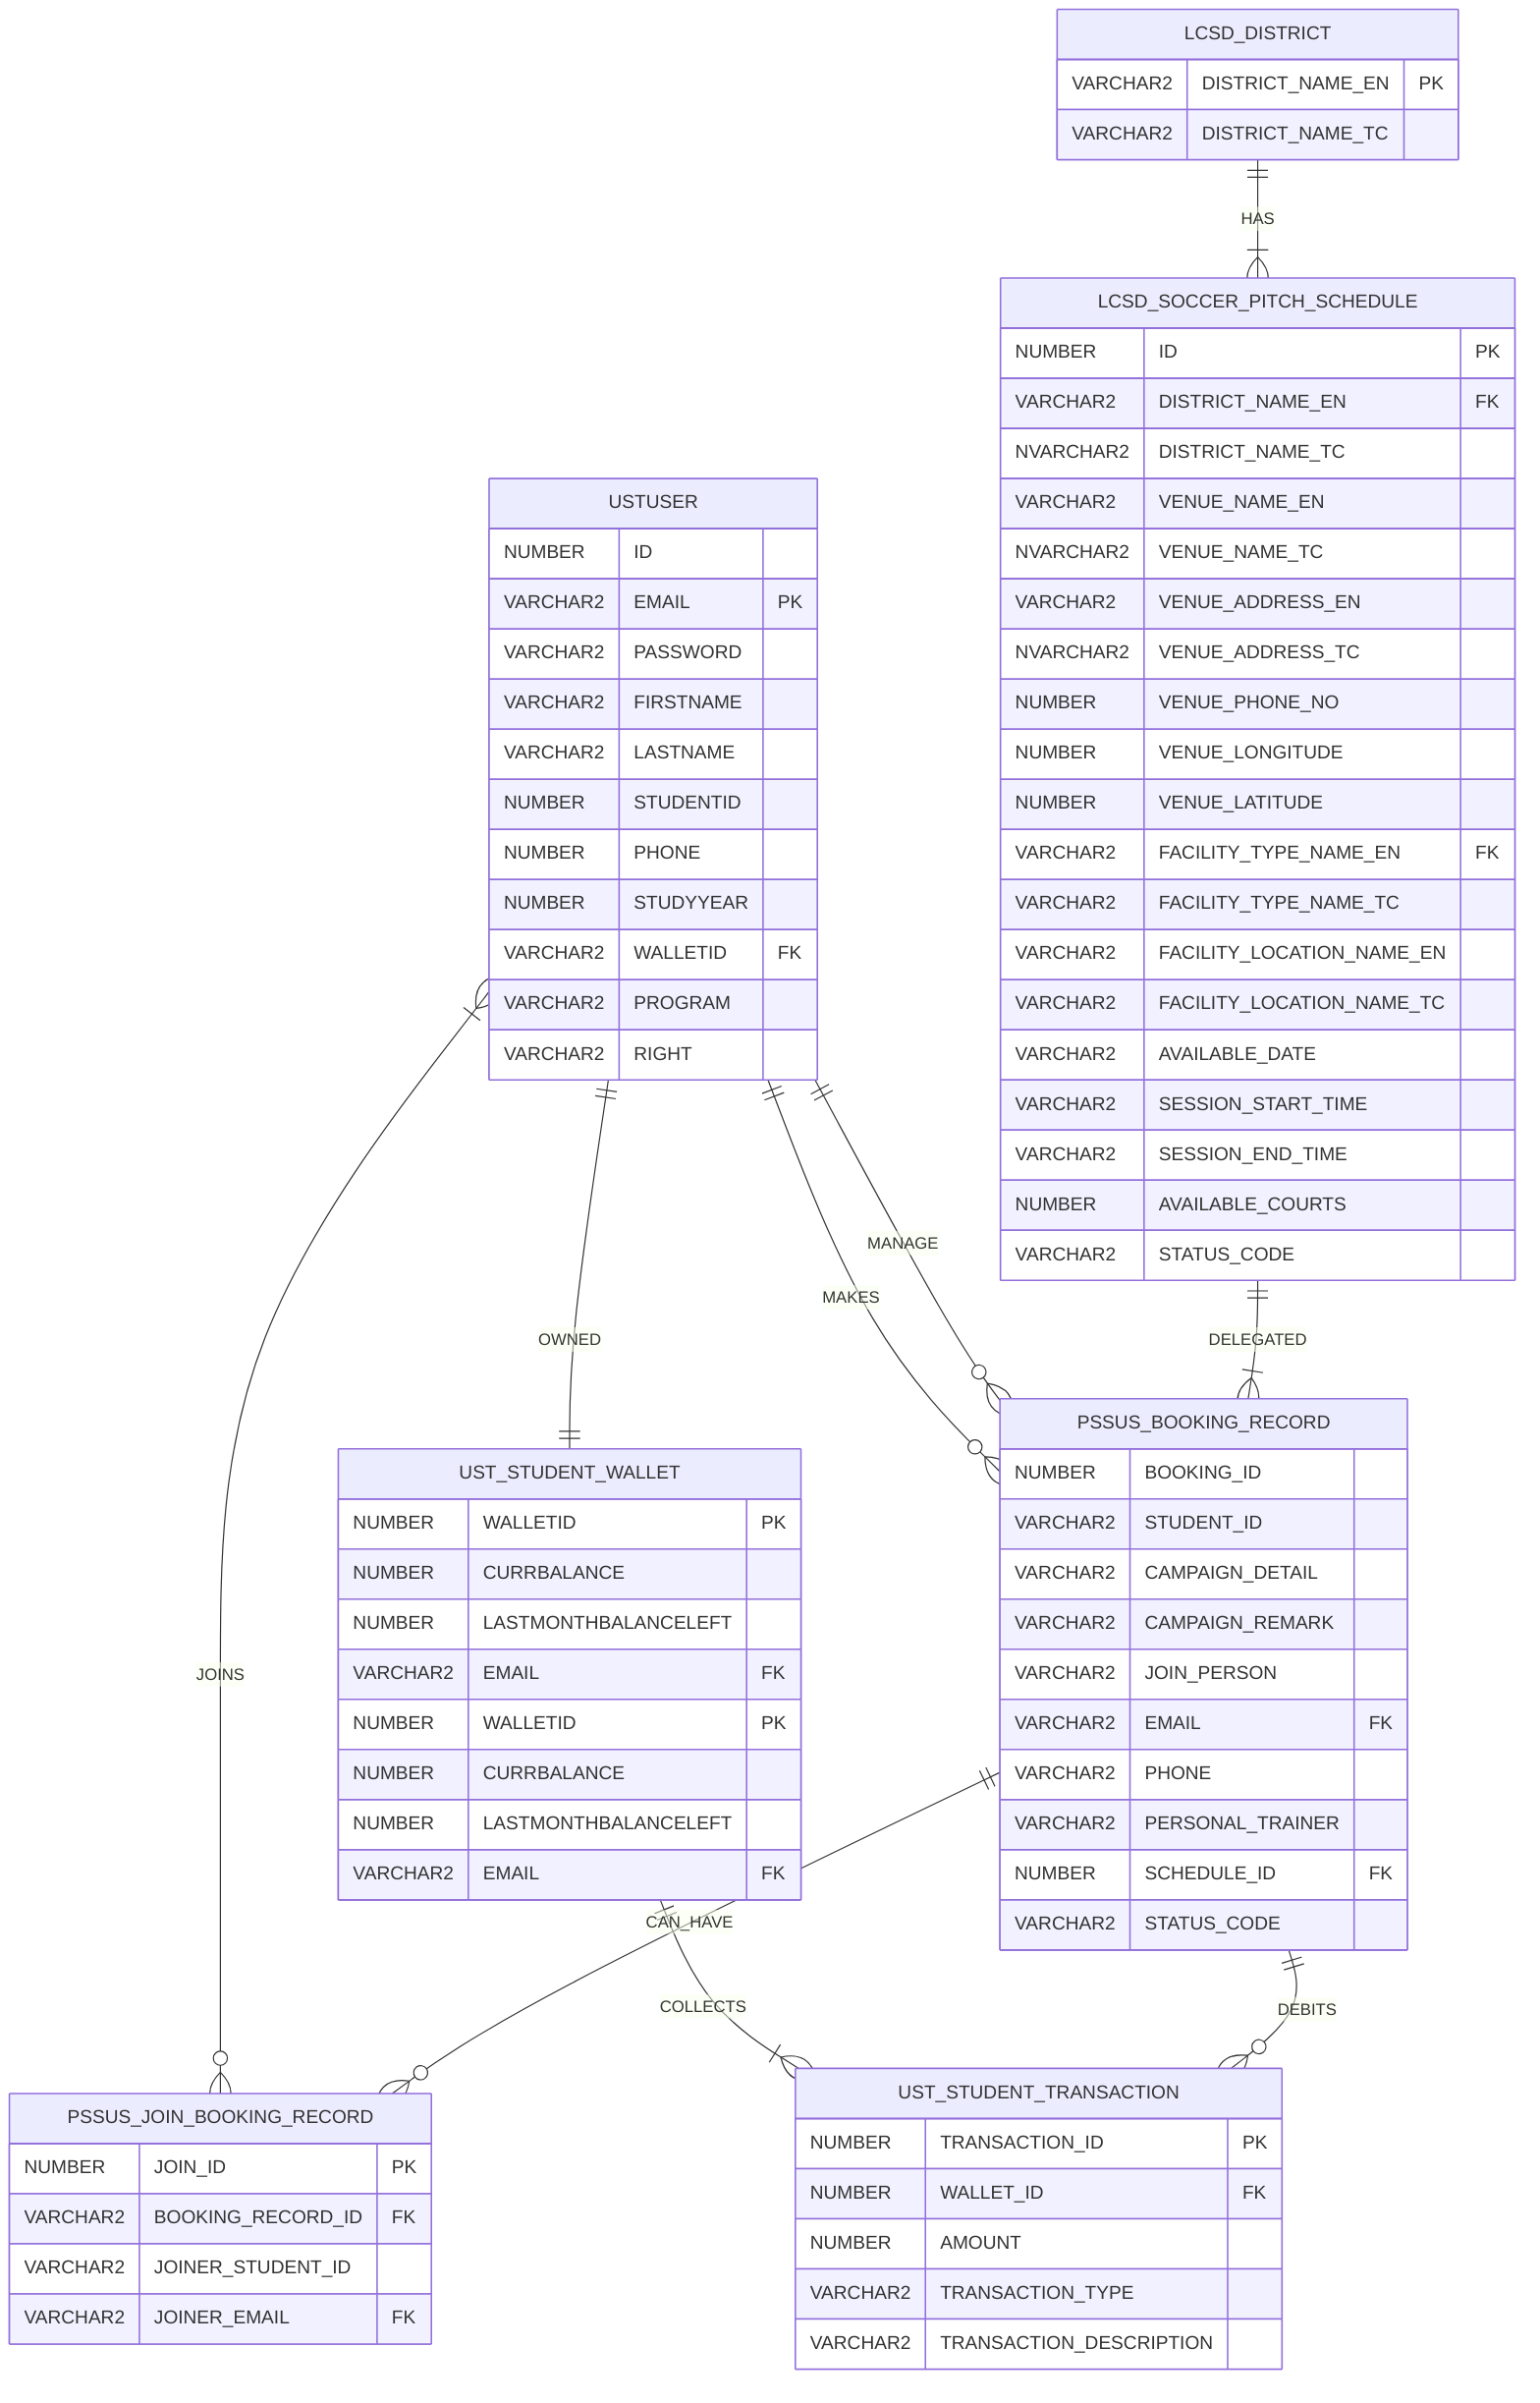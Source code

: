 erDiagram
    UST_STUDENT_WALLET ||--|{ UST_STUDENT_TRANSACTION : COLLECTS
    LCSD_DISTRICT ||--|{ LCSD_SOCCER_PITCH_SCHEDULE : HAS
    USTUSER |{ -- o{ PSSUS_JOIN_BOOKING_RECORD : JOINS
    USTUSER || -- o{ PSSUS_BOOKING_RECORD : MAKES
    USTUSER ||--o{ PSSUS_BOOKING_RECORD : MANAGE
    LCSD_SOCCER_PITCH_SCHEDULE ||--|{ PSSUS_BOOKING_RECORD : DELEGATED
    USTUSER ||--|| UST_STUDENT_WALLET : OWNED
    PSSUS_BOOKING_RECORD ||--o{ PSSUS_JOIN_BOOKING_RECORD : CAN_HAVE
    PSSUS_BOOKING_RECORD ||--o{ UST_STUDENT_TRANSACTION : DEBITS

    USTUSER {
        NUMBER ID 
        VARCHAR2 EMAIL PK
        VARCHAR2 PASSWORD 
        VARCHAR2 FIRSTNAME 
        VARCHAR2 LASTNAME 
        NUMBER STUDENTID
        NUMBER PHONE
        NUMBER STUDYYEAR
        VARCHAR2 WALLETID FK
        VARCHAR2 PROGRAM
		VARCHAR2 RIGHT
    }
	
	UST_STUDENT_WALLET {
        NUMBER WALLETID PK
        NUMBER CURRBALANCE
        NUMBER LASTMONTHBALANCELEFT
        VARCHAR2 EMAIL FK
    }
	
    UST_STUDENT_TRANSACTION {
        NUMBER TRANSACTION_ID PK
        NUMBER WALLET_ID FK
        NUMBER AMOUNT
        VARCHAR2 TRANSACTION_TYPE
        VARCHAR2 TRANSACTION_DESCRIPTION
    }
	
    LCSD_DISTRICT {
        VARCHAR2 DISTRICT_NAME_EN PK
        VARCHAR2 DISTRICT_NAME_TC
    }
	
    LCSD_SOCCER_PITCH_SCHEDULE {
        NUMBER ID PK
        VARCHAR2 DISTRICT_NAME_EN FK
        NVARCHAR2 DISTRICT_NAME_TC
        VARCHAR2 VENUE_NAME_EN 
        NVARCHAR2 VENUE_NAME_TC
        VARCHAR2 VENUE_ADDRESS_EN
        NVARCHAR2 VENUE_ADDRESS_TC
        NUMBER VENUE_PHONE_NO
        NUMBER VENUE_LONGITUDE
        NUMBER VENUE_LATITUDE
        VARCHAR2 FACILITY_TYPE_NAME_EN FK
        VARCHAR2 FACILITY_TYPE_NAME_TC
        VARCHAR2 FACILITY_LOCATION_NAME_EN
        VARCHAR2 FACILITY_LOCATION_NAME_TC
        VARCHAR2 AVAILABLE_DATE 
        VARCHAR2 SESSION_START_TIME 
        VARCHAR2 SESSION_END_TIME
        NUMBER AVAILABLE_COURTS
        VARCHAR2 STATUS_CODE
    }
	
    PSSUS_BOOKING_RECORD {
        NUMBER BOOKING_ID 
        VARCHAR2 STUDENT_ID
        VARCHAR2 CAMPAIGN_DETAIL
        VARCHAR2 CAMPAIGN_REMARK
        VARCHAR2 JOIN_PERSON
        VARCHAR2 EMAIL FK
        VARCHAR2 PHONE
        VARCHAR2 PERSONAL_TRAINER
        NUMBER SCHEDULE_ID FK
        VARCHAR2 STATUS_CODE
    }
	
    PSSUS_JOIN_BOOKING_RECORD {
        NUMBER JOIN_ID PK
        VARCHAR2 BOOKING_RECORD_ID FK
        VARCHAR2 JOINER_STUDENT_ID
        VARCHAR2 JOINER_EMAIL FK
    }
	
    UST_STUDENT_WALLET {
        NUMBER WALLETID PK
        NUMBER CURRBALANCE
        NUMBER LASTMONTHBALANCELEFT
        VARCHAR2 EMAIL FK
    }